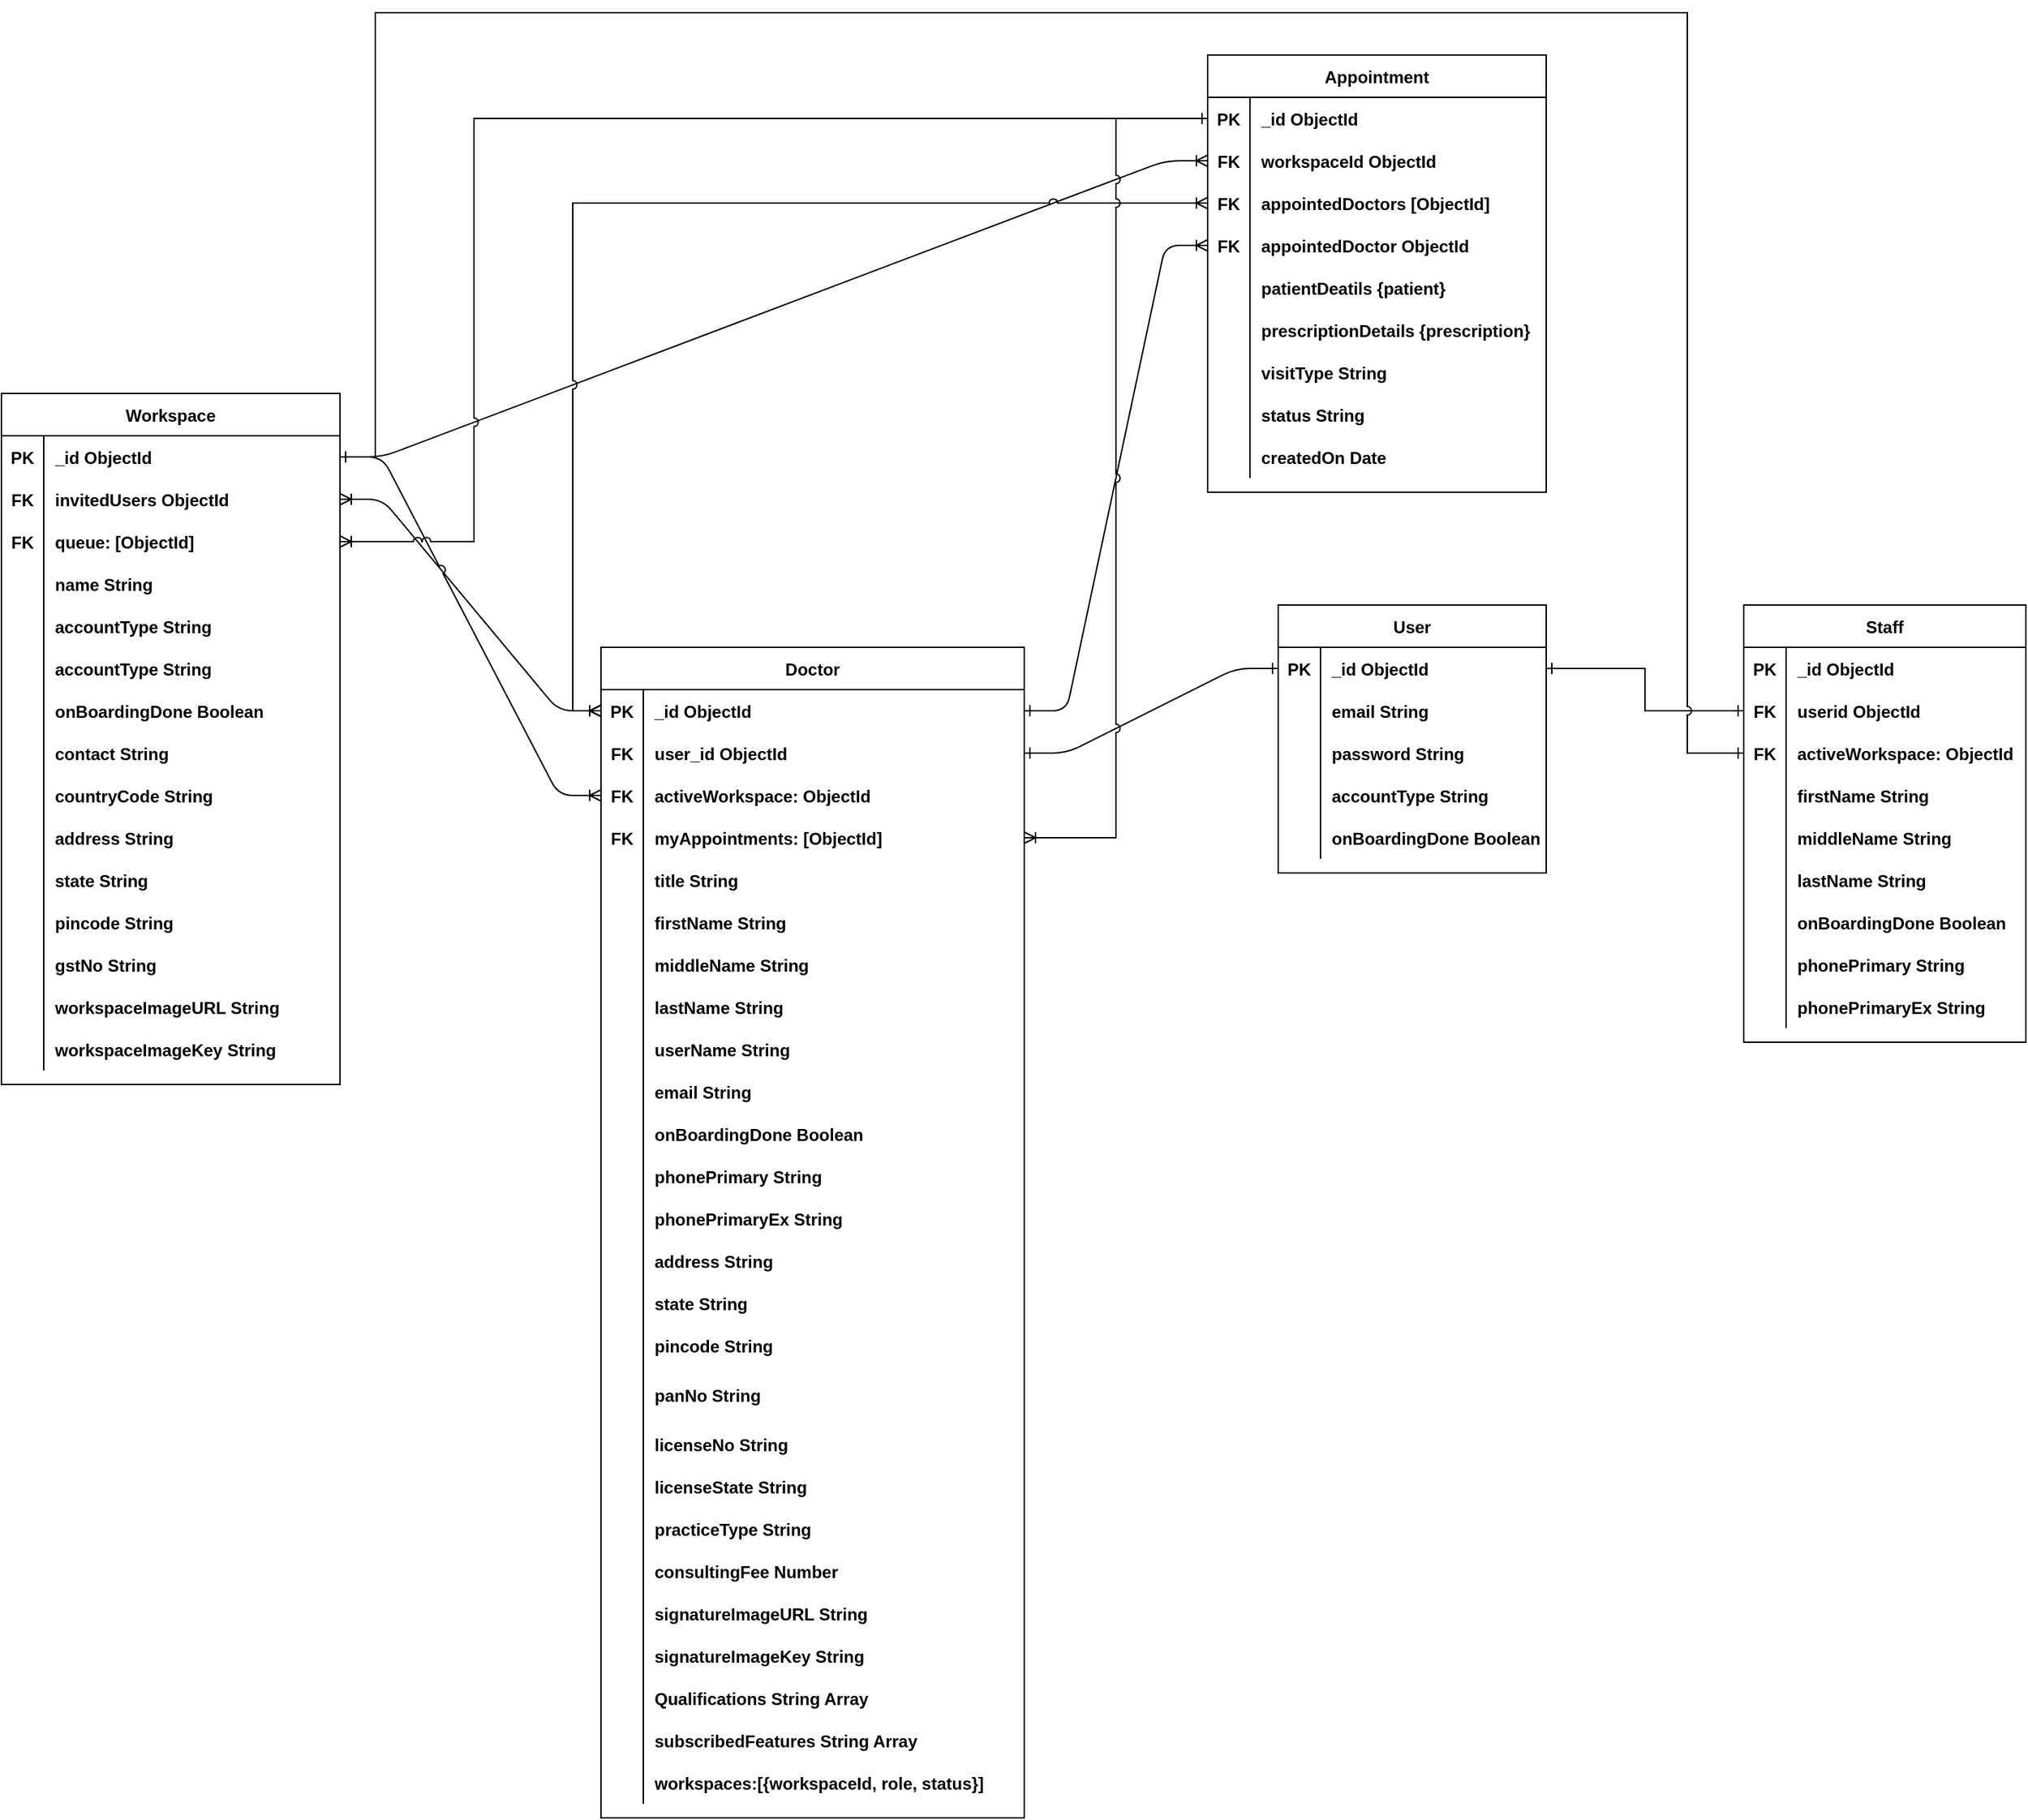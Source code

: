 <mxfile version="14.9.6" type="github">
  <diagram id="R2lEEEUBdFMjLlhIrx00" name="Page-1">
    <mxGraphModel dx="1278" dy="1688" grid="1" gridSize="10" guides="1" tooltips="1" connect="1" arrows="1" fold="1" page="1" pageScale="1" pageWidth="850" pageHeight="1100" math="0" shadow="0" extFonts="Permanent Marker^https://fonts.googleapis.com/css?family=Permanent+Marker">
      <root>
        <mxCell id="0" />
        <mxCell id="1" parent="0" />
        <mxCell id="C-vyLk0tnHw3VtMMgP7b-1" value="" style="edgeStyle=entityRelationEdgeStyle;endArrow=ERoneToMany;startArrow=ERoneToMany;endFill=0;startFill=0;entryX=0;entryY=0.5;entryDx=0;entryDy=0;jumpStyle=arc;" parent="1" source="DO0bj1hmB-chi1vhj7tz-168" target="DO0bj1hmB-chi1vhj7tz-52" edge="1">
          <mxGeometry width="100" height="100" relative="1" as="geometry">
            <mxPoint x="360" y="20" as="sourcePoint" />
            <mxPoint x="440" y="50" as="targetPoint" />
          </mxGeometry>
        </mxCell>
        <mxCell id="DO0bj1hmB-chi1vhj7tz-1" value="User" style="shape=table;startSize=30;container=1;collapsible=1;childLayout=tableLayout;fixedRows=1;rowLines=0;fontStyle=1;align=center;resizeLast=1;" vertex="1" parent="1">
          <mxGeometry x="970" y="-400" width="190" height="190" as="geometry" />
        </mxCell>
        <mxCell id="DO0bj1hmB-chi1vhj7tz-2" value="" style="shape=partialRectangle;collapsible=0;dropTarget=0;pointerEvents=0;fillColor=none;top=0;left=0;bottom=0;right=0;points=[[0,0.5],[1,0.5]];portConstraint=eastwest;" vertex="1" parent="DO0bj1hmB-chi1vhj7tz-1">
          <mxGeometry y="30" width="190" height="30" as="geometry" />
        </mxCell>
        <mxCell id="DO0bj1hmB-chi1vhj7tz-3" value="PK" style="shape=partialRectangle;connectable=0;fillColor=none;top=0;left=0;bottom=0;right=0;fontStyle=1;overflow=hidden;" vertex="1" parent="DO0bj1hmB-chi1vhj7tz-2">
          <mxGeometry width="30" height="30" as="geometry" />
        </mxCell>
        <mxCell id="DO0bj1hmB-chi1vhj7tz-4" value="_id ObjectId" style="shape=partialRectangle;connectable=0;fillColor=none;top=0;left=0;bottom=0;right=0;align=left;spacingLeft=6;fontStyle=1;overflow=hidden;" vertex="1" parent="DO0bj1hmB-chi1vhj7tz-2">
          <mxGeometry x="30" width="160" height="30" as="geometry" />
        </mxCell>
        <mxCell id="DO0bj1hmB-chi1vhj7tz-8" value="" style="shape=partialRectangle;collapsible=0;dropTarget=0;pointerEvents=0;fillColor=none;top=0;left=0;bottom=0;right=0;points=[[0,0.5],[1,0.5]];portConstraint=eastwest;" vertex="1" parent="DO0bj1hmB-chi1vhj7tz-1">
          <mxGeometry y="60" width="190" height="30" as="geometry" />
        </mxCell>
        <mxCell id="DO0bj1hmB-chi1vhj7tz-9" value="" style="shape=partialRectangle;connectable=0;fillColor=none;top=0;left=0;bottom=0;right=0;editable=1;overflow=hidden;" vertex="1" parent="DO0bj1hmB-chi1vhj7tz-8">
          <mxGeometry width="30" height="30" as="geometry" />
        </mxCell>
        <mxCell id="DO0bj1hmB-chi1vhj7tz-10" value="email String" style="shape=partialRectangle;connectable=0;fillColor=none;top=0;left=0;bottom=0;right=0;align=left;spacingLeft=6;overflow=hidden;fontStyle=1" vertex="1" parent="DO0bj1hmB-chi1vhj7tz-8">
          <mxGeometry x="30" width="160" height="30" as="geometry" />
        </mxCell>
        <mxCell id="DO0bj1hmB-chi1vhj7tz-39" style="shape=partialRectangle;collapsible=0;dropTarget=0;pointerEvents=0;fillColor=none;top=0;left=0;bottom=0;right=0;points=[[0,0.5],[1,0.5]];portConstraint=eastwest;" vertex="1" parent="DO0bj1hmB-chi1vhj7tz-1">
          <mxGeometry y="90" width="190" height="30" as="geometry" />
        </mxCell>
        <mxCell id="DO0bj1hmB-chi1vhj7tz-40" style="shape=partialRectangle;connectable=0;fillColor=none;top=0;left=0;bottom=0;right=0;editable=1;overflow=hidden;" vertex="1" parent="DO0bj1hmB-chi1vhj7tz-39">
          <mxGeometry width="30" height="30" as="geometry" />
        </mxCell>
        <mxCell id="DO0bj1hmB-chi1vhj7tz-41" value="password String" style="shape=partialRectangle;connectable=0;fillColor=none;top=0;left=0;bottom=0;right=0;align=left;spacingLeft=6;overflow=hidden;fontStyle=1" vertex="1" parent="DO0bj1hmB-chi1vhj7tz-39">
          <mxGeometry x="30" width="160" height="30" as="geometry" />
        </mxCell>
        <mxCell id="DO0bj1hmB-chi1vhj7tz-48" style="shape=partialRectangle;collapsible=0;dropTarget=0;pointerEvents=0;fillColor=none;top=0;left=0;bottom=0;right=0;points=[[0,0.5],[1,0.5]];portConstraint=eastwest;" vertex="1" parent="DO0bj1hmB-chi1vhj7tz-1">
          <mxGeometry y="120" width="190" height="30" as="geometry" />
        </mxCell>
        <mxCell id="DO0bj1hmB-chi1vhj7tz-49" style="shape=partialRectangle;connectable=0;fillColor=none;top=0;left=0;bottom=0;right=0;editable=1;overflow=hidden;" vertex="1" parent="DO0bj1hmB-chi1vhj7tz-48">
          <mxGeometry width="30" height="30" as="geometry" />
        </mxCell>
        <mxCell id="DO0bj1hmB-chi1vhj7tz-50" value="accountType String" style="shape=partialRectangle;connectable=0;fillColor=none;top=0;left=0;bottom=0;right=0;align=left;spacingLeft=6;overflow=hidden;fontStyle=1" vertex="1" parent="DO0bj1hmB-chi1vhj7tz-48">
          <mxGeometry x="30" width="160" height="30" as="geometry" />
        </mxCell>
        <mxCell id="DO0bj1hmB-chi1vhj7tz-45" style="shape=partialRectangle;collapsible=0;dropTarget=0;pointerEvents=0;fillColor=none;top=0;left=0;bottom=0;right=0;points=[[0,0.5],[1,0.5]];portConstraint=eastwest;" vertex="1" parent="DO0bj1hmB-chi1vhj7tz-1">
          <mxGeometry y="150" width="190" height="30" as="geometry" />
        </mxCell>
        <mxCell id="DO0bj1hmB-chi1vhj7tz-46" style="shape=partialRectangle;connectable=0;fillColor=none;top=0;left=0;bottom=0;right=0;editable=1;overflow=hidden;" vertex="1" parent="DO0bj1hmB-chi1vhj7tz-45">
          <mxGeometry width="30" height="30" as="geometry" />
        </mxCell>
        <mxCell id="DO0bj1hmB-chi1vhj7tz-47" value="onBoardingDone Boolean" style="shape=partialRectangle;connectable=0;fillColor=none;top=0;left=0;bottom=0;right=0;align=left;spacingLeft=6;overflow=hidden;fontStyle=1" vertex="1" parent="DO0bj1hmB-chi1vhj7tz-45">
          <mxGeometry x="30" width="160" height="30" as="geometry" />
        </mxCell>
        <mxCell id="DO0bj1hmB-chi1vhj7tz-51" value="Doctor" style="shape=table;startSize=30;container=1;collapsible=1;childLayout=tableLayout;fixedRows=1;rowLines=0;fontStyle=1;align=center;resizeLast=1;" vertex="1" parent="1">
          <mxGeometry x="490" y="-370" width="300" height="830" as="geometry" />
        </mxCell>
        <mxCell id="DO0bj1hmB-chi1vhj7tz-52" value="" style="shape=partialRectangle;collapsible=0;dropTarget=0;pointerEvents=0;fillColor=none;top=0;left=0;bottom=0;right=0;points=[[0,0.5],[1,0.5]];portConstraint=eastwest;" vertex="1" parent="DO0bj1hmB-chi1vhj7tz-51">
          <mxGeometry y="30" width="300" height="30" as="geometry" />
        </mxCell>
        <mxCell id="DO0bj1hmB-chi1vhj7tz-53" value="PK" style="shape=partialRectangle;connectable=0;fillColor=none;top=0;left=0;bottom=0;right=0;fontStyle=1;overflow=hidden;" vertex="1" parent="DO0bj1hmB-chi1vhj7tz-52">
          <mxGeometry width="30" height="30" as="geometry" />
        </mxCell>
        <mxCell id="DO0bj1hmB-chi1vhj7tz-54" value="_id ObjectId" style="shape=partialRectangle;connectable=0;fillColor=none;top=0;left=0;bottom=0;right=0;align=left;spacingLeft=6;fontStyle=1;overflow=hidden;" vertex="1" parent="DO0bj1hmB-chi1vhj7tz-52">
          <mxGeometry x="30" width="270" height="30" as="geometry" />
        </mxCell>
        <mxCell id="DO0bj1hmB-chi1vhj7tz-67" style="shape=partialRectangle;collapsible=0;dropTarget=0;pointerEvents=0;fillColor=none;top=0;left=0;bottom=0;right=0;points=[[0,0.5],[1,0.5]];portConstraint=eastwest;" vertex="1" parent="DO0bj1hmB-chi1vhj7tz-51">
          <mxGeometry y="60" width="300" height="30" as="geometry" />
        </mxCell>
        <mxCell id="DO0bj1hmB-chi1vhj7tz-68" value="FK" style="shape=partialRectangle;connectable=0;fillColor=none;top=0;left=0;bottom=0;right=0;fontStyle=1;overflow=hidden;" vertex="1" parent="DO0bj1hmB-chi1vhj7tz-67">
          <mxGeometry width="30" height="30" as="geometry" />
        </mxCell>
        <mxCell id="DO0bj1hmB-chi1vhj7tz-69" value="user_id ObjectId" style="shape=partialRectangle;connectable=0;fillColor=none;top=0;left=0;bottom=0;right=0;align=left;spacingLeft=6;fontStyle=1;overflow=hidden;" vertex="1" parent="DO0bj1hmB-chi1vhj7tz-67">
          <mxGeometry x="30" width="270" height="30" as="geometry" />
        </mxCell>
        <mxCell id="DO0bj1hmB-chi1vhj7tz-121" style="shape=partialRectangle;collapsible=0;dropTarget=0;pointerEvents=0;fillColor=none;top=0;left=0;bottom=0;right=0;points=[[0,0.5],[1,0.5]];portConstraint=eastwest;" vertex="1" parent="DO0bj1hmB-chi1vhj7tz-51">
          <mxGeometry y="90" width="300" height="30" as="geometry" />
        </mxCell>
        <mxCell id="DO0bj1hmB-chi1vhj7tz-122" value="FK" style="shape=partialRectangle;connectable=0;fillColor=none;top=0;left=0;bottom=0;right=0;editable=1;overflow=hidden;fontStyle=1" vertex="1" parent="DO0bj1hmB-chi1vhj7tz-121">
          <mxGeometry width="30" height="30" as="geometry" />
        </mxCell>
        <mxCell id="DO0bj1hmB-chi1vhj7tz-123" value="activeWorkspace: ObjectId" style="shape=partialRectangle;connectable=0;fillColor=none;top=0;left=0;bottom=0;right=0;align=left;spacingLeft=6;overflow=hidden;fontStyle=1" vertex="1" parent="DO0bj1hmB-chi1vhj7tz-121">
          <mxGeometry x="30" width="270" height="30" as="geometry" />
        </mxCell>
        <mxCell id="DO0bj1hmB-chi1vhj7tz-124" style="shape=partialRectangle;collapsible=0;dropTarget=0;pointerEvents=0;fillColor=none;top=0;left=0;bottom=0;right=0;points=[[0,0.5],[1,0.5]];portConstraint=eastwest;" vertex="1" parent="DO0bj1hmB-chi1vhj7tz-51">
          <mxGeometry y="120" width="300" height="30" as="geometry" />
        </mxCell>
        <mxCell id="DO0bj1hmB-chi1vhj7tz-125" value="FK" style="shape=partialRectangle;connectable=0;fillColor=none;top=0;left=0;bottom=0;right=0;editable=1;overflow=hidden;fontStyle=1" vertex="1" parent="DO0bj1hmB-chi1vhj7tz-124">
          <mxGeometry width="30" height="30" as="geometry" />
        </mxCell>
        <mxCell id="DO0bj1hmB-chi1vhj7tz-126" value="myAppointments: [ObjectId]" style="shape=partialRectangle;connectable=0;fillColor=none;top=0;left=0;bottom=0;right=0;align=left;spacingLeft=6;overflow=hidden;fontStyle=1" vertex="1" parent="DO0bj1hmB-chi1vhj7tz-124">
          <mxGeometry x="30" width="270" height="30" as="geometry" />
        </mxCell>
        <mxCell id="DO0bj1hmB-chi1vhj7tz-109" style="shape=partialRectangle;collapsible=0;dropTarget=0;pointerEvents=0;fillColor=none;top=0;left=0;bottom=0;right=0;points=[[0,0.5],[1,0.5]];portConstraint=eastwest;" vertex="1" parent="DO0bj1hmB-chi1vhj7tz-51">
          <mxGeometry y="150" width="300" height="30" as="geometry" />
        </mxCell>
        <mxCell id="DO0bj1hmB-chi1vhj7tz-110" style="shape=partialRectangle;connectable=0;fillColor=none;top=0;left=0;bottom=0;right=0;fontStyle=1;overflow=hidden;" vertex="1" parent="DO0bj1hmB-chi1vhj7tz-109">
          <mxGeometry width="30" height="30" as="geometry" />
        </mxCell>
        <mxCell id="DO0bj1hmB-chi1vhj7tz-111" value="title String" style="shape=partialRectangle;connectable=0;fillColor=none;top=0;left=0;bottom=0;right=0;align=left;spacingLeft=6;fontStyle=1;overflow=hidden;" vertex="1" parent="DO0bj1hmB-chi1vhj7tz-109">
          <mxGeometry x="30" width="270" height="30" as="geometry" />
        </mxCell>
        <mxCell id="DO0bj1hmB-chi1vhj7tz-106" style="shape=partialRectangle;collapsible=0;dropTarget=0;pointerEvents=0;fillColor=none;top=0;left=0;bottom=0;right=0;points=[[0,0.5],[1,0.5]];portConstraint=eastwest;" vertex="1" parent="DO0bj1hmB-chi1vhj7tz-51">
          <mxGeometry y="180" width="300" height="30" as="geometry" />
        </mxCell>
        <mxCell id="DO0bj1hmB-chi1vhj7tz-107" style="shape=partialRectangle;connectable=0;fillColor=none;top=0;left=0;bottom=0;right=0;fontStyle=1;overflow=hidden;" vertex="1" parent="DO0bj1hmB-chi1vhj7tz-106">
          <mxGeometry width="30" height="30" as="geometry" />
        </mxCell>
        <mxCell id="DO0bj1hmB-chi1vhj7tz-108" value="firstName String" style="shape=partialRectangle;connectable=0;fillColor=none;top=0;left=0;bottom=0;right=0;align=left;spacingLeft=6;fontStyle=1;overflow=hidden;" vertex="1" parent="DO0bj1hmB-chi1vhj7tz-106">
          <mxGeometry x="30" width="270" height="30" as="geometry" />
        </mxCell>
        <mxCell id="DO0bj1hmB-chi1vhj7tz-103" style="shape=partialRectangle;collapsible=0;dropTarget=0;pointerEvents=0;fillColor=none;top=0;left=0;bottom=0;right=0;points=[[0,0.5],[1,0.5]];portConstraint=eastwest;" vertex="1" parent="DO0bj1hmB-chi1vhj7tz-51">
          <mxGeometry y="210" width="300" height="30" as="geometry" />
        </mxCell>
        <mxCell id="DO0bj1hmB-chi1vhj7tz-104" style="shape=partialRectangle;connectable=0;fillColor=none;top=0;left=0;bottom=0;right=0;fontStyle=1;overflow=hidden;" vertex="1" parent="DO0bj1hmB-chi1vhj7tz-103">
          <mxGeometry width="30" height="30" as="geometry" />
        </mxCell>
        <mxCell id="DO0bj1hmB-chi1vhj7tz-105" value="middleName String" style="shape=partialRectangle;connectable=0;fillColor=none;top=0;left=0;bottom=0;right=0;align=left;spacingLeft=6;fontStyle=1;overflow=hidden;" vertex="1" parent="DO0bj1hmB-chi1vhj7tz-103">
          <mxGeometry x="30" width="270" height="30" as="geometry" />
        </mxCell>
        <mxCell id="DO0bj1hmB-chi1vhj7tz-100" style="shape=partialRectangle;collapsible=0;dropTarget=0;pointerEvents=0;fillColor=none;top=0;left=0;bottom=0;right=0;points=[[0,0.5],[1,0.5]];portConstraint=eastwest;" vertex="1" parent="DO0bj1hmB-chi1vhj7tz-51">
          <mxGeometry y="240" width="300" height="30" as="geometry" />
        </mxCell>
        <mxCell id="DO0bj1hmB-chi1vhj7tz-101" style="shape=partialRectangle;connectable=0;fillColor=none;top=0;left=0;bottom=0;right=0;fontStyle=1;overflow=hidden;" vertex="1" parent="DO0bj1hmB-chi1vhj7tz-100">
          <mxGeometry width="30" height="30" as="geometry" />
        </mxCell>
        <mxCell id="DO0bj1hmB-chi1vhj7tz-102" value="lastName String" style="shape=partialRectangle;connectable=0;fillColor=none;top=0;left=0;bottom=0;right=0;align=left;spacingLeft=6;fontStyle=1;overflow=hidden;" vertex="1" parent="DO0bj1hmB-chi1vhj7tz-100">
          <mxGeometry x="30" width="270" height="30" as="geometry" />
        </mxCell>
        <mxCell id="DO0bj1hmB-chi1vhj7tz-97" style="shape=partialRectangle;collapsible=0;dropTarget=0;pointerEvents=0;fillColor=none;top=0;left=0;bottom=0;right=0;points=[[0,0.5],[1,0.5]];portConstraint=eastwest;" vertex="1" parent="DO0bj1hmB-chi1vhj7tz-51">
          <mxGeometry y="270" width="300" height="30" as="geometry" />
        </mxCell>
        <mxCell id="DO0bj1hmB-chi1vhj7tz-98" style="shape=partialRectangle;connectable=0;fillColor=none;top=0;left=0;bottom=0;right=0;fontStyle=1;overflow=hidden;" vertex="1" parent="DO0bj1hmB-chi1vhj7tz-97">
          <mxGeometry width="30" height="30" as="geometry" />
        </mxCell>
        <mxCell id="DO0bj1hmB-chi1vhj7tz-99" value="userName String" style="shape=partialRectangle;connectable=0;fillColor=none;top=0;left=0;bottom=0;right=0;align=left;spacingLeft=6;fontStyle=1;overflow=hidden;" vertex="1" parent="DO0bj1hmB-chi1vhj7tz-97">
          <mxGeometry x="30" width="270" height="30" as="geometry" />
        </mxCell>
        <mxCell id="DO0bj1hmB-chi1vhj7tz-94" style="shape=partialRectangle;collapsible=0;dropTarget=0;pointerEvents=0;fillColor=none;top=0;left=0;bottom=0;right=0;points=[[0,0.5],[1,0.5]];portConstraint=eastwest;" vertex="1" parent="DO0bj1hmB-chi1vhj7tz-51">
          <mxGeometry y="300" width="300" height="30" as="geometry" />
        </mxCell>
        <mxCell id="DO0bj1hmB-chi1vhj7tz-95" style="shape=partialRectangle;connectable=0;fillColor=none;top=0;left=0;bottom=0;right=0;fontStyle=1;overflow=hidden;" vertex="1" parent="DO0bj1hmB-chi1vhj7tz-94">
          <mxGeometry width="30" height="30" as="geometry" />
        </mxCell>
        <mxCell id="DO0bj1hmB-chi1vhj7tz-96" value="email String" style="shape=partialRectangle;connectable=0;fillColor=none;top=0;left=0;bottom=0;right=0;align=left;spacingLeft=6;fontStyle=1;overflow=hidden;" vertex="1" parent="DO0bj1hmB-chi1vhj7tz-94">
          <mxGeometry x="30" width="270" height="30" as="geometry" />
        </mxCell>
        <mxCell id="DO0bj1hmB-chi1vhj7tz-91" style="shape=partialRectangle;collapsible=0;dropTarget=0;pointerEvents=0;fillColor=none;top=0;left=0;bottom=0;right=0;points=[[0,0.5],[1,0.5]];portConstraint=eastwest;" vertex="1" parent="DO0bj1hmB-chi1vhj7tz-51">
          <mxGeometry y="330" width="300" height="30" as="geometry" />
        </mxCell>
        <mxCell id="DO0bj1hmB-chi1vhj7tz-92" style="shape=partialRectangle;connectable=0;fillColor=none;top=0;left=0;bottom=0;right=0;fontStyle=1;overflow=hidden;" vertex="1" parent="DO0bj1hmB-chi1vhj7tz-91">
          <mxGeometry width="30" height="30" as="geometry" />
        </mxCell>
        <mxCell id="DO0bj1hmB-chi1vhj7tz-93" value="onBoardingDone Boolean" style="shape=partialRectangle;connectable=0;fillColor=none;top=0;left=0;bottom=0;right=0;align=left;spacingLeft=6;fontStyle=1;overflow=hidden;" vertex="1" parent="DO0bj1hmB-chi1vhj7tz-91">
          <mxGeometry x="30" width="270" height="30" as="geometry" />
        </mxCell>
        <mxCell id="DO0bj1hmB-chi1vhj7tz-88" style="shape=partialRectangle;collapsible=0;dropTarget=0;pointerEvents=0;fillColor=none;top=0;left=0;bottom=0;right=0;points=[[0,0.5],[1,0.5]];portConstraint=eastwest;" vertex="1" parent="DO0bj1hmB-chi1vhj7tz-51">
          <mxGeometry y="360" width="300" height="30" as="geometry" />
        </mxCell>
        <mxCell id="DO0bj1hmB-chi1vhj7tz-89" style="shape=partialRectangle;connectable=0;fillColor=none;top=0;left=0;bottom=0;right=0;fontStyle=1;overflow=hidden;" vertex="1" parent="DO0bj1hmB-chi1vhj7tz-88">
          <mxGeometry width="30" height="30" as="geometry" />
        </mxCell>
        <mxCell id="DO0bj1hmB-chi1vhj7tz-90" value="phonePrimary String" style="shape=partialRectangle;connectable=0;fillColor=none;top=0;left=0;bottom=0;right=0;align=left;spacingLeft=6;fontStyle=1;overflow=hidden;" vertex="1" parent="DO0bj1hmB-chi1vhj7tz-88">
          <mxGeometry x="30" width="270" height="30" as="geometry" />
        </mxCell>
        <mxCell id="DO0bj1hmB-chi1vhj7tz-85" style="shape=partialRectangle;collapsible=0;dropTarget=0;pointerEvents=0;fillColor=none;top=0;left=0;bottom=0;right=0;points=[[0,0.5],[1,0.5]];portConstraint=eastwest;" vertex="1" parent="DO0bj1hmB-chi1vhj7tz-51">
          <mxGeometry y="390" width="300" height="30" as="geometry" />
        </mxCell>
        <mxCell id="DO0bj1hmB-chi1vhj7tz-86" style="shape=partialRectangle;connectable=0;fillColor=none;top=0;left=0;bottom=0;right=0;fontStyle=1;overflow=hidden;" vertex="1" parent="DO0bj1hmB-chi1vhj7tz-85">
          <mxGeometry width="30" height="30" as="geometry" />
        </mxCell>
        <mxCell id="DO0bj1hmB-chi1vhj7tz-87" value="phonePrimaryEx String" style="shape=partialRectangle;connectable=0;fillColor=none;top=0;left=0;bottom=0;right=0;align=left;spacingLeft=6;fontStyle=1;overflow=hidden;" vertex="1" parent="DO0bj1hmB-chi1vhj7tz-85">
          <mxGeometry x="30" width="270" height="30" as="geometry" />
        </mxCell>
        <mxCell id="DO0bj1hmB-chi1vhj7tz-82" style="shape=partialRectangle;collapsible=0;dropTarget=0;pointerEvents=0;fillColor=none;top=0;left=0;bottom=0;right=0;points=[[0,0.5],[1,0.5]];portConstraint=eastwest;" vertex="1" parent="DO0bj1hmB-chi1vhj7tz-51">
          <mxGeometry y="420" width="300" height="30" as="geometry" />
        </mxCell>
        <mxCell id="DO0bj1hmB-chi1vhj7tz-83" style="shape=partialRectangle;connectable=0;fillColor=none;top=0;left=0;bottom=0;right=0;fontStyle=1;overflow=hidden;" vertex="1" parent="DO0bj1hmB-chi1vhj7tz-82">
          <mxGeometry width="30" height="30" as="geometry" />
        </mxCell>
        <mxCell id="DO0bj1hmB-chi1vhj7tz-84" value="address String" style="shape=partialRectangle;connectable=0;fillColor=none;top=0;left=0;bottom=0;right=0;align=left;spacingLeft=6;fontStyle=1;overflow=hidden;" vertex="1" parent="DO0bj1hmB-chi1vhj7tz-82">
          <mxGeometry x="30" width="270" height="30" as="geometry" />
        </mxCell>
        <mxCell id="DO0bj1hmB-chi1vhj7tz-79" style="shape=partialRectangle;collapsible=0;dropTarget=0;pointerEvents=0;fillColor=none;top=0;left=0;bottom=0;right=0;points=[[0,0.5],[1,0.5]];portConstraint=eastwest;" vertex="1" parent="DO0bj1hmB-chi1vhj7tz-51">
          <mxGeometry y="450" width="300" height="30" as="geometry" />
        </mxCell>
        <mxCell id="DO0bj1hmB-chi1vhj7tz-80" style="shape=partialRectangle;connectable=0;fillColor=none;top=0;left=0;bottom=0;right=0;fontStyle=1;overflow=hidden;" vertex="1" parent="DO0bj1hmB-chi1vhj7tz-79">
          <mxGeometry width="30" height="30" as="geometry" />
        </mxCell>
        <mxCell id="DO0bj1hmB-chi1vhj7tz-81" value="state String" style="shape=partialRectangle;connectable=0;fillColor=none;top=0;left=0;bottom=0;right=0;align=left;spacingLeft=6;fontStyle=1;overflow=hidden;" vertex="1" parent="DO0bj1hmB-chi1vhj7tz-79">
          <mxGeometry x="30" width="270" height="30" as="geometry" />
        </mxCell>
        <mxCell id="DO0bj1hmB-chi1vhj7tz-76" style="shape=partialRectangle;collapsible=0;dropTarget=0;pointerEvents=0;fillColor=none;top=0;left=0;bottom=0;right=0;points=[[0,0.5],[1,0.5]];portConstraint=eastwest;" vertex="1" parent="DO0bj1hmB-chi1vhj7tz-51">
          <mxGeometry y="480" width="300" height="30" as="geometry" />
        </mxCell>
        <mxCell id="DO0bj1hmB-chi1vhj7tz-77" style="shape=partialRectangle;connectable=0;fillColor=none;top=0;left=0;bottom=0;right=0;fontStyle=1;overflow=hidden;" vertex="1" parent="DO0bj1hmB-chi1vhj7tz-76">
          <mxGeometry width="30" height="30" as="geometry" />
        </mxCell>
        <mxCell id="DO0bj1hmB-chi1vhj7tz-78" value="pincode String" style="shape=partialRectangle;connectable=0;fillColor=none;top=0;left=0;bottom=0;right=0;align=left;spacingLeft=6;fontStyle=1;overflow=hidden;" vertex="1" parent="DO0bj1hmB-chi1vhj7tz-76">
          <mxGeometry x="30" width="270" height="30" as="geometry" />
        </mxCell>
        <mxCell id="DO0bj1hmB-chi1vhj7tz-73" style="shape=partialRectangle;collapsible=0;dropTarget=0;pointerEvents=0;fillColor=none;top=0;left=0;bottom=0;right=0;points=[[0,0.5],[1,0.5]];portConstraint=eastwest;" vertex="1" parent="DO0bj1hmB-chi1vhj7tz-51">
          <mxGeometry y="510" width="300" height="40" as="geometry" />
        </mxCell>
        <mxCell id="DO0bj1hmB-chi1vhj7tz-74" style="shape=partialRectangle;connectable=0;fillColor=none;top=0;left=0;bottom=0;right=0;fontStyle=1;overflow=hidden;" vertex="1" parent="DO0bj1hmB-chi1vhj7tz-73">
          <mxGeometry width="30" height="40" as="geometry" />
        </mxCell>
        <mxCell id="DO0bj1hmB-chi1vhj7tz-75" value="panNo String" style="shape=partialRectangle;connectable=0;fillColor=none;top=0;left=0;bottom=0;right=0;align=left;spacingLeft=6;fontStyle=1;overflow=hidden;" vertex="1" parent="DO0bj1hmB-chi1vhj7tz-73">
          <mxGeometry x="30" width="270" height="40" as="geometry" />
        </mxCell>
        <mxCell id="DO0bj1hmB-chi1vhj7tz-70" style="shape=partialRectangle;collapsible=0;dropTarget=0;pointerEvents=0;fillColor=none;top=0;left=0;bottom=0;right=0;points=[[0,0.5],[1,0.5]];portConstraint=eastwest;" vertex="1" parent="DO0bj1hmB-chi1vhj7tz-51">
          <mxGeometry y="550" width="300" height="30" as="geometry" />
        </mxCell>
        <mxCell id="DO0bj1hmB-chi1vhj7tz-71" style="shape=partialRectangle;connectable=0;fillColor=none;top=0;left=0;bottom=0;right=0;fontStyle=1;overflow=hidden;" vertex="1" parent="DO0bj1hmB-chi1vhj7tz-70">
          <mxGeometry width="30" height="30" as="geometry" />
        </mxCell>
        <mxCell id="DO0bj1hmB-chi1vhj7tz-72" value="licenseNo String" style="shape=partialRectangle;connectable=0;fillColor=none;top=0;left=0;bottom=0;right=0;align=left;spacingLeft=6;fontStyle=1;overflow=hidden;" vertex="1" parent="DO0bj1hmB-chi1vhj7tz-70">
          <mxGeometry x="30" width="270" height="30" as="geometry" />
        </mxCell>
        <mxCell id="DO0bj1hmB-chi1vhj7tz-55" value="" style="shape=partialRectangle;collapsible=0;dropTarget=0;pointerEvents=0;fillColor=none;top=0;left=0;bottom=0;right=0;points=[[0,0.5],[1,0.5]];portConstraint=eastwest;" vertex="1" parent="DO0bj1hmB-chi1vhj7tz-51">
          <mxGeometry y="580" width="300" height="30" as="geometry" />
        </mxCell>
        <mxCell id="DO0bj1hmB-chi1vhj7tz-56" value="" style="shape=partialRectangle;connectable=0;fillColor=none;top=0;left=0;bottom=0;right=0;editable=1;overflow=hidden;" vertex="1" parent="DO0bj1hmB-chi1vhj7tz-55">
          <mxGeometry width="30" height="30" as="geometry" />
        </mxCell>
        <mxCell id="DO0bj1hmB-chi1vhj7tz-57" value="licenseState String" style="shape=partialRectangle;connectable=0;fillColor=none;top=0;left=0;bottom=0;right=0;align=left;spacingLeft=6;overflow=hidden;fontStyle=1" vertex="1" parent="DO0bj1hmB-chi1vhj7tz-55">
          <mxGeometry x="30" width="270" height="30" as="geometry" />
        </mxCell>
        <mxCell id="DO0bj1hmB-chi1vhj7tz-58" style="shape=partialRectangle;collapsible=0;dropTarget=0;pointerEvents=0;fillColor=none;top=0;left=0;bottom=0;right=0;points=[[0,0.5],[1,0.5]];portConstraint=eastwest;" vertex="1" parent="DO0bj1hmB-chi1vhj7tz-51">
          <mxGeometry y="610" width="300" height="30" as="geometry" />
        </mxCell>
        <mxCell id="DO0bj1hmB-chi1vhj7tz-59" style="shape=partialRectangle;connectable=0;fillColor=none;top=0;left=0;bottom=0;right=0;editable=1;overflow=hidden;" vertex="1" parent="DO0bj1hmB-chi1vhj7tz-58">
          <mxGeometry width="30" height="30" as="geometry" />
        </mxCell>
        <mxCell id="DO0bj1hmB-chi1vhj7tz-60" value="practiceType String" style="shape=partialRectangle;connectable=0;fillColor=none;top=0;left=0;bottom=0;right=0;align=left;spacingLeft=6;overflow=hidden;fontStyle=1" vertex="1" parent="DO0bj1hmB-chi1vhj7tz-58">
          <mxGeometry x="30" width="270" height="30" as="geometry" />
        </mxCell>
        <mxCell id="DO0bj1hmB-chi1vhj7tz-61" style="shape=partialRectangle;collapsible=0;dropTarget=0;pointerEvents=0;fillColor=none;top=0;left=0;bottom=0;right=0;points=[[0,0.5],[1,0.5]];portConstraint=eastwest;" vertex="1" parent="DO0bj1hmB-chi1vhj7tz-51">
          <mxGeometry y="640" width="300" height="30" as="geometry" />
        </mxCell>
        <mxCell id="DO0bj1hmB-chi1vhj7tz-62" style="shape=partialRectangle;connectable=0;fillColor=none;top=0;left=0;bottom=0;right=0;editable=1;overflow=hidden;" vertex="1" parent="DO0bj1hmB-chi1vhj7tz-61">
          <mxGeometry width="30" height="30" as="geometry" />
        </mxCell>
        <mxCell id="DO0bj1hmB-chi1vhj7tz-63" value="consultingFee Number" style="shape=partialRectangle;connectable=0;fillColor=none;top=0;left=0;bottom=0;right=0;align=left;spacingLeft=6;overflow=hidden;fontStyle=1" vertex="1" parent="DO0bj1hmB-chi1vhj7tz-61">
          <mxGeometry x="30" width="270" height="30" as="geometry" />
        </mxCell>
        <mxCell id="DO0bj1hmB-chi1vhj7tz-64" style="shape=partialRectangle;collapsible=0;dropTarget=0;pointerEvents=0;fillColor=none;top=0;left=0;bottom=0;right=0;points=[[0,0.5],[1,0.5]];portConstraint=eastwest;" vertex="1" parent="DO0bj1hmB-chi1vhj7tz-51">
          <mxGeometry y="670" width="300" height="30" as="geometry" />
        </mxCell>
        <mxCell id="DO0bj1hmB-chi1vhj7tz-65" style="shape=partialRectangle;connectable=0;fillColor=none;top=0;left=0;bottom=0;right=0;editable=1;overflow=hidden;" vertex="1" parent="DO0bj1hmB-chi1vhj7tz-64">
          <mxGeometry width="30" height="30" as="geometry" />
        </mxCell>
        <mxCell id="DO0bj1hmB-chi1vhj7tz-66" value="signatureImageURL String" style="shape=partialRectangle;connectable=0;fillColor=none;top=0;left=0;bottom=0;right=0;align=left;spacingLeft=6;overflow=hidden;fontStyle=1" vertex="1" parent="DO0bj1hmB-chi1vhj7tz-64">
          <mxGeometry x="30" width="270" height="30" as="geometry" />
        </mxCell>
        <mxCell id="DO0bj1hmB-chi1vhj7tz-118" style="shape=partialRectangle;collapsible=0;dropTarget=0;pointerEvents=0;fillColor=none;top=0;left=0;bottom=0;right=0;points=[[0,0.5],[1,0.5]];portConstraint=eastwest;" vertex="1" parent="DO0bj1hmB-chi1vhj7tz-51">
          <mxGeometry y="700" width="300" height="30" as="geometry" />
        </mxCell>
        <mxCell id="DO0bj1hmB-chi1vhj7tz-119" style="shape=partialRectangle;connectable=0;fillColor=none;top=0;left=0;bottom=0;right=0;editable=1;overflow=hidden;" vertex="1" parent="DO0bj1hmB-chi1vhj7tz-118">
          <mxGeometry width="30" height="30" as="geometry" />
        </mxCell>
        <mxCell id="DO0bj1hmB-chi1vhj7tz-120" value="signatureImageKey String" style="shape=partialRectangle;connectable=0;fillColor=none;top=0;left=0;bottom=0;right=0;align=left;spacingLeft=6;overflow=hidden;fontStyle=1" vertex="1" parent="DO0bj1hmB-chi1vhj7tz-118">
          <mxGeometry x="30" width="270" height="30" as="geometry" />
        </mxCell>
        <mxCell id="DO0bj1hmB-chi1vhj7tz-115" style="shape=partialRectangle;collapsible=0;dropTarget=0;pointerEvents=0;fillColor=none;top=0;left=0;bottom=0;right=0;points=[[0,0.5],[1,0.5]];portConstraint=eastwest;" vertex="1" parent="DO0bj1hmB-chi1vhj7tz-51">
          <mxGeometry y="730" width="300" height="30" as="geometry" />
        </mxCell>
        <mxCell id="DO0bj1hmB-chi1vhj7tz-116" style="shape=partialRectangle;connectable=0;fillColor=none;top=0;left=0;bottom=0;right=0;editable=1;overflow=hidden;" vertex="1" parent="DO0bj1hmB-chi1vhj7tz-115">
          <mxGeometry width="30" height="30" as="geometry" />
        </mxCell>
        <mxCell id="DO0bj1hmB-chi1vhj7tz-117" value="Qualifications String Array" style="shape=partialRectangle;connectable=0;fillColor=none;top=0;left=0;bottom=0;right=0;align=left;spacingLeft=6;overflow=hidden;fontStyle=1" vertex="1" parent="DO0bj1hmB-chi1vhj7tz-115">
          <mxGeometry x="30" width="270" height="30" as="geometry" />
        </mxCell>
        <mxCell id="DO0bj1hmB-chi1vhj7tz-112" style="shape=partialRectangle;collapsible=0;dropTarget=0;pointerEvents=0;fillColor=none;top=0;left=0;bottom=0;right=0;points=[[0,0.5],[1,0.5]];portConstraint=eastwest;" vertex="1" parent="DO0bj1hmB-chi1vhj7tz-51">
          <mxGeometry y="760" width="300" height="30" as="geometry" />
        </mxCell>
        <mxCell id="DO0bj1hmB-chi1vhj7tz-113" style="shape=partialRectangle;connectable=0;fillColor=none;top=0;left=0;bottom=0;right=0;editable=1;overflow=hidden;" vertex="1" parent="DO0bj1hmB-chi1vhj7tz-112">
          <mxGeometry width="30" height="30" as="geometry" />
        </mxCell>
        <mxCell id="DO0bj1hmB-chi1vhj7tz-114" value="subscribedFeatures String Array" style="shape=partialRectangle;connectable=0;fillColor=none;top=0;left=0;bottom=0;right=0;align=left;spacingLeft=6;overflow=hidden;fontStyle=1" vertex="1" parent="DO0bj1hmB-chi1vhj7tz-112">
          <mxGeometry x="30" width="270" height="30" as="geometry" />
        </mxCell>
        <mxCell id="DO0bj1hmB-chi1vhj7tz-127" style="shape=partialRectangle;collapsible=0;dropTarget=0;pointerEvents=0;fillColor=none;top=0;left=0;bottom=0;right=0;points=[[0,0.5],[1,0.5]];portConstraint=eastwest;" vertex="1" parent="DO0bj1hmB-chi1vhj7tz-51">
          <mxGeometry y="790" width="300" height="30" as="geometry" />
        </mxCell>
        <mxCell id="DO0bj1hmB-chi1vhj7tz-128" style="shape=partialRectangle;connectable=0;fillColor=none;top=0;left=0;bottom=0;right=0;editable=1;overflow=hidden;" vertex="1" parent="DO0bj1hmB-chi1vhj7tz-127">
          <mxGeometry width="30" height="30" as="geometry" />
        </mxCell>
        <mxCell id="DO0bj1hmB-chi1vhj7tz-129" value="workspaces:[{workspaceId, role, status}]" style="shape=partialRectangle;connectable=0;fillColor=none;top=0;left=0;bottom=0;right=0;align=left;spacingLeft=6;overflow=hidden;fontStyle=1" vertex="1" parent="DO0bj1hmB-chi1vhj7tz-127">
          <mxGeometry x="30" width="270" height="30" as="geometry" />
        </mxCell>
        <mxCell id="DO0bj1hmB-chi1vhj7tz-130" value="" style="edgeStyle=entityRelationEdgeStyle;endArrow=ERone;startArrow=ERone;endFill=0;startFill=0;exitX=0;exitY=0.5;exitDx=0;exitDy=0;entryX=1;entryY=0.5;entryDx=0;entryDy=0;entryPerimeter=0;" edge="1" parent="1" source="DO0bj1hmB-chi1vhj7tz-2" target="DO0bj1hmB-chi1vhj7tz-67">
          <mxGeometry width="100" height="100" relative="1" as="geometry">
            <mxPoint x="410" y="80" as="sourcePoint" />
            <mxPoint x="490" y="110" as="targetPoint" />
          </mxGeometry>
        </mxCell>
        <mxCell id="DO0bj1hmB-chi1vhj7tz-131" value="Workspace" style="shape=table;startSize=30;container=1;collapsible=1;childLayout=tableLayout;fixedRows=1;rowLines=0;fontStyle=1;align=center;resizeLast=1;" vertex="1" parent="1">
          <mxGeometry x="65" y="-550" width="240" height="490" as="geometry" />
        </mxCell>
        <mxCell id="DO0bj1hmB-chi1vhj7tz-132" value="" style="shape=partialRectangle;collapsible=0;dropTarget=0;pointerEvents=0;fillColor=none;top=0;left=0;bottom=0;right=0;points=[[0,0.5],[1,0.5]];portConstraint=eastwest;" vertex="1" parent="DO0bj1hmB-chi1vhj7tz-131">
          <mxGeometry y="30" width="240" height="30" as="geometry" />
        </mxCell>
        <mxCell id="DO0bj1hmB-chi1vhj7tz-133" value="PK" style="shape=partialRectangle;connectable=0;fillColor=none;top=0;left=0;bottom=0;right=0;fontStyle=1;overflow=hidden;" vertex="1" parent="DO0bj1hmB-chi1vhj7tz-132">
          <mxGeometry width="30" height="30" as="geometry" />
        </mxCell>
        <mxCell id="DO0bj1hmB-chi1vhj7tz-134" value="_id ObjectId" style="shape=partialRectangle;connectable=0;fillColor=none;top=0;left=0;bottom=0;right=0;align=left;spacingLeft=6;fontStyle=1;overflow=hidden;" vertex="1" parent="DO0bj1hmB-chi1vhj7tz-132">
          <mxGeometry x="30" width="210" height="30" as="geometry" />
        </mxCell>
        <mxCell id="DO0bj1hmB-chi1vhj7tz-168" style="shape=partialRectangle;collapsible=0;dropTarget=0;pointerEvents=0;fillColor=none;top=0;left=0;bottom=0;right=0;points=[[0,0.5],[1,0.5]];portConstraint=eastwest;" vertex="1" parent="DO0bj1hmB-chi1vhj7tz-131">
          <mxGeometry y="60" width="240" height="30" as="geometry" />
        </mxCell>
        <mxCell id="DO0bj1hmB-chi1vhj7tz-169" value="FK" style="shape=partialRectangle;connectable=0;fillColor=none;top=0;left=0;bottom=0;right=0;editable=1;overflow=hidden;fontStyle=1" vertex="1" parent="DO0bj1hmB-chi1vhj7tz-168">
          <mxGeometry width="30" height="30" as="geometry" />
        </mxCell>
        <mxCell id="DO0bj1hmB-chi1vhj7tz-170" value="invitedUsers ObjectId" style="shape=partialRectangle;connectable=0;fillColor=none;top=0;left=0;bottom=0;right=0;align=left;spacingLeft=6;overflow=hidden;fontStyle=1" vertex="1" parent="DO0bj1hmB-chi1vhj7tz-168">
          <mxGeometry x="30" width="210" height="30" as="geometry" />
        </mxCell>
        <mxCell id="DO0bj1hmB-chi1vhj7tz-165" style="shape=partialRectangle;collapsible=0;dropTarget=0;pointerEvents=0;fillColor=none;top=0;left=0;bottom=0;right=0;points=[[0,0.5],[1,0.5]];portConstraint=eastwest;" vertex="1" parent="DO0bj1hmB-chi1vhj7tz-131">
          <mxGeometry y="90" width="240" height="30" as="geometry" />
        </mxCell>
        <mxCell id="DO0bj1hmB-chi1vhj7tz-166" value="FK" style="shape=partialRectangle;connectable=0;fillColor=none;top=0;left=0;bottom=0;right=0;editable=1;overflow=hidden;fontStyle=1" vertex="1" parent="DO0bj1hmB-chi1vhj7tz-165">
          <mxGeometry width="30" height="30" as="geometry" />
        </mxCell>
        <mxCell id="DO0bj1hmB-chi1vhj7tz-167" value="queue: [ObjectId]" style="shape=partialRectangle;connectable=0;fillColor=none;top=0;left=0;bottom=0;right=0;align=left;spacingLeft=6;overflow=hidden;fontStyle=1" vertex="1" parent="DO0bj1hmB-chi1vhj7tz-165">
          <mxGeometry x="30" width="210" height="30" as="geometry" />
        </mxCell>
        <mxCell id="DO0bj1hmB-chi1vhj7tz-135" value="" style="shape=partialRectangle;collapsible=0;dropTarget=0;pointerEvents=0;fillColor=none;top=0;left=0;bottom=0;right=0;points=[[0,0.5],[1,0.5]];portConstraint=eastwest;" vertex="1" parent="DO0bj1hmB-chi1vhj7tz-131">
          <mxGeometry y="120" width="240" height="30" as="geometry" />
        </mxCell>
        <mxCell id="DO0bj1hmB-chi1vhj7tz-136" value="" style="shape=partialRectangle;connectable=0;fillColor=none;top=0;left=0;bottom=0;right=0;editable=1;overflow=hidden;" vertex="1" parent="DO0bj1hmB-chi1vhj7tz-135">
          <mxGeometry width="30" height="30" as="geometry" />
        </mxCell>
        <mxCell id="DO0bj1hmB-chi1vhj7tz-137" value="name String" style="shape=partialRectangle;connectable=0;fillColor=none;top=0;left=0;bottom=0;right=0;align=left;spacingLeft=6;overflow=hidden;fontStyle=1" vertex="1" parent="DO0bj1hmB-chi1vhj7tz-135">
          <mxGeometry x="30" width="210" height="30" as="geometry" />
        </mxCell>
        <mxCell id="DO0bj1hmB-chi1vhj7tz-138" style="shape=partialRectangle;collapsible=0;dropTarget=0;pointerEvents=0;fillColor=none;top=0;left=0;bottom=0;right=0;points=[[0,0.5],[1,0.5]];portConstraint=eastwest;" vertex="1" parent="DO0bj1hmB-chi1vhj7tz-131">
          <mxGeometry y="150" width="240" height="30" as="geometry" />
        </mxCell>
        <mxCell id="DO0bj1hmB-chi1vhj7tz-139" style="shape=partialRectangle;connectable=0;fillColor=none;top=0;left=0;bottom=0;right=0;editable=1;overflow=hidden;" vertex="1" parent="DO0bj1hmB-chi1vhj7tz-138">
          <mxGeometry width="30" height="30" as="geometry" />
        </mxCell>
        <mxCell id="DO0bj1hmB-chi1vhj7tz-140" value="accountType String" style="shape=partialRectangle;connectable=0;fillColor=none;top=0;left=0;bottom=0;right=0;align=left;spacingLeft=6;overflow=hidden;fontStyle=1" vertex="1" parent="DO0bj1hmB-chi1vhj7tz-138">
          <mxGeometry x="30" width="210" height="30" as="geometry" />
        </mxCell>
        <mxCell id="DO0bj1hmB-chi1vhj7tz-141" style="shape=partialRectangle;collapsible=0;dropTarget=0;pointerEvents=0;fillColor=none;top=0;left=0;bottom=0;right=0;points=[[0,0.5],[1,0.5]];portConstraint=eastwest;" vertex="1" parent="DO0bj1hmB-chi1vhj7tz-131">
          <mxGeometry y="180" width="240" height="30" as="geometry" />
        </mxCell>
        <mxCell id="DO0bj1hmB-chi1vhj7tz-142" style="shape=partialRectangle;connectable=0;fillColor=none;top=0;left=0;bottom=0;right=0;editable=1;overflow=hidden;" vertex="1" parent="DO0bj1hmB-chi1vhj7tz-141">
          <mxGeometry width="30" height="30" as="geometry" />
        </mxCell>
        <mxCell id="DO0bj1hmB-chi1vhj7tz-143" value="accountType String" style="shape=partialRectangle;connectable=0;fillColor=none;top=0;left=0;bottom=0;right=0;align=left;spacingLeft=6;overflow=hidden;fontStyle=1" vertex="1" parent="DO0bj1hmB-chi1vhj7tz-141">
          <mxGeometry x="30" width="210" height="30" as="geometry" />
        </mxCell>
        <mxCell id="DO0bj1hmB-chi1vhj7tz-144" style="shape=partialRectangle;collapsible=0;dropTarget=0;pointerEvents=0;fillColor=none;top=0;left=0;bottom=0;right=0;points=[[0,0.5],[1,0.5]];portConstraint=eastwest;" vertex="1" parent="DO0bj1hmB-chi1vhj7tz-131">
          <mxGeometry y="210" width="240" height="30" as="geometry" />
        </mxCell>
        <mxCell id="DO0bj1hmB-chi1vhj7tz-145" style="shape=partialRectangle;connectable=0;fillColor=none;top=0;left=0;bottom=0;right=0;editable=1;overflow=hidden;" vertex="1" parent="DO0bj1hmB-chi1vhj7tz-144">
          <mxGeometry width="30" height="30" as="geometry" />
        </mxCell>
        <mxCell id="DO0bj1hmB-chi1vhj7tz-146" value="onBoardingDone Boolean" style="shape=partialRectangle;connectable=0;fillColor=none;top=0;left=0;bottom=0;right=0;align=left;spacingLeft=6;overflow=hidden;fontStyle=1" vertex="1" parent="DO0bj1hmB-chi1vhj7tz-144">
          <mxGeometry x="30" width="210" height="30" as="geometry" />
        </mxCell>
        <mxCell id="DO0bj1hmB-chi1vhj7tz-147" style="shape=partialRectangle;collapsible=0;dropTarget=0;pointerEvents=0;fillColor=none;top=0;left=0;bottom=0;right=0;points=[[0,0.5],[1,0.5]];portConstraint=eastwest;" vertex="1" parent="DO0bj1hmB-chi1vhj7tz-131">
          <mxGeometry y="240" width="240" height="30" as="geometry" />
        </mxCell>
        <mxCell id="DO0bj1hmB-chi1vhj7tz-148" style="shape=partialRectangle;connectable=0;fillColor=none;top=0;left=0;bottom=0;right=0;editable=1;overflow=hidden;" vertex="1" parent="DO0bj1hmB-chi1vhj7tz-147">
          <mxGeometry width="30" height="30" as="geometry" />
        </mxCell>
        <mxCell id="DO0bj1hmB-chi1vhj7tz-149" value="contact String" style="shape=partialRectangle;connectable=0;fillColor=none;top=0;left=0;bottom=0;right=0;align=left;spacingLeft=6;overflow=hidden;fontStyle=1" vertex="1" parent="DO0bj1hmB-chi1vhj7tz-147">
          <mxGeometry x="30" width="210" height="30" as="geometry" />
        </mxCell>
        <mxCell id="DO0bj1hmB-chi1vhj7tz-162" style="shape=partialRectangle;collapsible=0;dropTarget=0;pointerEvents=0;fillColor=none;top=0;left=0;bottom=0;right=0;points=[[0,0.5],[1,0.5]];portConstraint=eastwest;" vertex="1" parent="DO0bj1hmB-chi1vhj7tz-131">
          <mxGeometry y="270" width="240" height="30" as="geometry" />
        </mxCell>
        <mxCell id="DO0bj1hmB-chi1vhj7tz-163" style="shape=partialRectangle;connectable=0;fillColor=none;top=0;left=0;bottom=0;right=0;editable=1;overflow=hidden;" vertex="1" parent="DO0bj1hmB-chi1vhj7tz-162">
          <mxGeometry width="30" height="30" as="geometry" />
        </mxCell>
        <mxCell id="DO0bj1hmB-chi1vhj7tz-164" value="countryCode String" style="shape=partialRectangle;connectable=0;fillColor=none;top=0;left=0;bottom=0;right=0;align=left;spacingLeft=6;overflow=hidden;fontStyle=1" vertex="1" parent="DO0bj1hmB-chi1vhj7tz-162">
          <mxGeometry x="30" width="210" height="30" as="geometry" />
        </mxCell>
        <mxCell id="DO0bj1hmB-chi1vhj7tz-159" style="shape=partialRectangle;collapsible=0;dropTarget=0;pointerEvents=0;fillColor=none;top=0;left=0;bottom=0;right=0;points=[[0,0.5],[1,0.5]];portConstraint=eastwest;" vertex="1" parent="DO0bj1hmB-chi1vhj7tz-131">
          <mxGeometry y="300" width="240" height="30" as="geometry" />
        </mxCell>
        <mxCell id="DO0bj1hmB-chi1vhj7tz-160" style="shape=partialRectangle;connectable=0;fillColor=none;top=0;left=0;bottom=0;right=0;editable=1;overflow=hidden;" vertex="1" parent="DO0bj1hmB-chi1vhj7tz-159">
          <mxGeometry width="30" height="30" as="geometry" />
        </mxCell>
        <mxCell id="DO0bj1hmB-chi1vhj7tz-161" value="address String" style="shape=partialRectangle;connectable=0;fillColor=none;top=0;left=0;bottom=0;right=0;align=left;spacingLeft=6;overflow=hidden;fontStyle=1" vertex="1" parent="DO0bj1hmB-chi1vhj7tz-159">
          <mxGeometry x="30" width="210" height="30" as="geometry" />
        </mxCell>
        <mxCell id="DO0bj1hmB-chi1vhj7tz-156" style="shape=partialRectangle;collapsible=0;dropTarget=0;pointerEvents=0;fillColor=none;top=0;left=0;bottom=0;right=0;points=[[0,0.5],[1,0.5]];portConstraint=eastwest;" vertex="1" parent="DO0bj1hmB-chi1vhj7tz-131">
          <mxGeometry y="330" width="240" height="30" as="geometry" />
        </mxCell>
        <mxCell id="DO0bj1hmB-chi1vhj7tz-157" style="shape=partialRectangle;connectable=0;fillColor=none;top=0;left=0;bottom=0;right=0;editable=1;overflow=hidden;" vertex="1" parent="DO0bj1hmB-chi1vhj7tz-156">
          <mxGeometry width="30" height="30" as="geometry" />
        </mxCell>
        <mxCell id="DO0bj1hmB-chi1vhj7tz-158" value="state String" style="shape=partialRectangle;connectable=0;fillColor=none;top=0;left=0;bottom=0;right=0;align=left;spacingLeft=6;overflow=hidden;fontStyle=1" vertex="1" parent="DO0bj1hmB-chi1vhj7tz-156">
          <mxGeometry x="30" width="210" height="30" as="geometry" />
        </mxCell>
        <mxCell id="DO0bj1hmB-chi1vhj7tz-153" style="shape=partialRectangle;collapsible=0;dropTarget=0;pointerEvents=0;fillColor=none;top=0;left=0;bottom=0;right=0;points=[[0,0.5],[1,0.5]];portConstraint=eastwest;" vertex="1" parent="DO0bj1hmB-chi1vhj7tz-131">
          <mxGeometry y="360" width="240" height="30" as="geometry" />
        </mxCell>
        <mxCell id="DO0bj1hmB-chi1vhj7tz-154" style="shape=partialRectangle;connectable=0;fillColor=none;top=0;left=0;bottom=0;right=0;editable=1;overflow=hidden;" vertex="1" parent="DO0bj1hmB-chi1vhj7tz-153">
          <mxGeometry width="30" height="30" as="geometry" />
        </mxCell>
        <mxCell id="DO0bj1hmB-chi1vhj7tz-155" value="pincode String" style="shape=partialRectangle;connectable=0;fillColor=none;top=0;left=0;bottom=0;right=0;align=left;spacingLeft=6;overflow=hidden;fontStyle=1" vertex="1" parent="DO0bj1hmB-chi1vhj7tz-153">
          <mxGeometry x="30" width="210" height="30" as="geometry" />
        </mxCell>
        <mxCell id="DO0bj1hmB-chi1vhj7tz-150" style="shape=partialRectangle;collapsible=0;dropTarget=0;pointerEvents=0;fillColor=none;top=0;left=0;bottom=0;right=0;points=[[0,0.5],[1,0.5]];portConstraint=eastwest;" vertex="1" parent="DO0bj1hmB-chi1vhj7tz-131">
          <mxGeometry y="390" width="240" height="30" as="geometry" />
        </mxCell>
        <mxCell id="DO0bj1hmB-chi1vhj7tz-151" style="shape=partialRectangle;connectable=0;fillColor=none;top=0;left=0;bottom=0;right=0;editable=1;overflow=hidden;" vertex="1" parent="DO0bj1hmB-chi1vhj7tz-150">
          <mxGeometry width="30" height="30" as="geometry" />
        </mxCell>
        <mxCell id="DO0bj1hmB-chi1vhj7tz-152" value="gstNo String" style="shape=partialRectangle;connectable=0;fillColor=none;top=0;left=0;bottom=0;right=0;align=left;spacingLeft=6;overflow=hidden;fontStyle=1" vertex="1" parent="DO0bj1hmB-chi1vhj7tz-150">
          <mxGeometry x="30" width="210" height="30" as="geometry" />
        </mxCell>
        <mxCell id="DO0bj1hmB-chi1vhj7tz-174" style="shape=partialRectangle;collapsible=0;dropTarget=0;pointerEvents=0;fillColor=none;top=0;left=0;bottom=0;right=0;points=[[0,0.5],[1,0.5]];portConstraint=eastwest;" vertex="1" parent="DO0bj1hmB-chi1vhj7tz-131">
          <mxGeometry y="420" width="240" height="30" as="geometry" />
        </mxCell>
        <mxCell id="DO0bj1hmB-chi1vhj7tz-175" style="shape=partialRectangle;connectable=0;fillColor=none;top=0;left=0;bottom=0;right=0;editable=1;overflow=hidden;" vertex="1" parent="DO0bj1hmB-chi1vhj7tz-174">
          <mxGeometry width="30" height="30" as="geometry" />
        </mxCell>
        <mxCell id="DO0bj1hmB-chi1vhj7tz-176" value="workspaceImageURL String" style="shape=partialRectangle;connectable=0;fillColor=none;top=0;left=0;bottom=0;right=0;align=left;spacingLeft=6;overflow=hidden;fontStyle=1" vertex="1" parent="DO0bj1hmB-chi1vhj7tz-174">
          <mxGeometry x="30" width="210" height="30" as="geometry" />
        </mxCell>
        <mxCell id="DO0bj1hmB-chi1vhj7tz-171" style="shape=partialRectangle;collapsible=0;dropTarget=0;pointerEvents=0;fillColor=none;top=0;left=0;bottom=0;right=0;points=[[0,0.5],[1,0.5]];portConstraint=eastwest;" vertex="1" parent="DO0bj1hmB-chi1vhj7tz-131">
          <mxGeometry y="450" width="240" height="30" as="geometry" />
        </mxCell>
        <mxCell id="DO0bj1hmB-chi1vhj7tz-172" style="shape=partialRectangle;connectable=0;fillColor=none;top=0;left=0;bottom=0;right=0;editable=1;overflow=hidden;" vertex="1" parent="DO0bj1hmB-chi1vhj7tz-171">
          <mxGeometry width="30" height="30" as="geometry" />
        </mxCell>
        <mxCell id="DO0bj1hmB-chi1vhj7tz-173" value="workspaceImageKey String" style="shape=partialRectangle;connectable=0;fillColor=none;top=0;left=0;bottom=0;right=0;align=left;spacingLeft=6;overflow=hidden;fontStyle=1" vertex="1" parent="DO0bj1hmB-chi1vhj7tz-171">
          <mxGeometry x="30" width="210" height="30" as="geometry" />
        </mxCell>
        <mxCell id="DO0bj1hmB-chi1vhj7tz-178" value="" style="edgeStyle=entityRelationEdgeStyle;endArrow=ERoneToMany;startArrow=ERone;endFill=0;startFill=0;entryX=0;entryY=0.5;entryDx=0;entryDy=0;exitX=1;exitY=0.5;exitDx=0;exitDy=0;jumpStyle=arc;" edge="1" parent="1" source="DO0bj1hmB-chi1vhj7tz-132" target="DO0bj1hmB-chi1vhj7tz-121">
          <mxGeometry width="100" height="100" relative="1" as="geometry">
            <mxPoint x="315" y="-105" as="sourcePoint" />
            <mxPoint x="500" y="-315" as="targetPoint" />
          </mxGeometry>
        </mxCell>
        <mxCell id="DO0bj1hmB-chi1vhj7tz-179" value="Appointment" style="shape=table;startSize=30;container=1;collapsible=1;childLayout=tableLayout;fixedRows=1;rowLines=0;fontStyle=1;align=center;resizeLast=1;" vertex="1" parent="1">
          <mxGeometry x="920" y="-790" width="240" height="310" as="geometry" />
        </mxCell>
        <mxCell id="DO0bj1hmB-chi1vhj7tz-180" value="" style="shape=partialRectangle;collapsible=0;dropTarget=0;pointerEvents=0;fillColor=none;top=0;left=0;bottom=0;right=0;points=[[0,0.5],[1,0.5]];portConstraint=eastwest;" vertex="1" parent="DO0bj1hmB-chi1vhj7tz-179">
          <mxGeometry y="30" width="240" height="30" as="geometry" />
        </mxCell>
        <mxCell id="DO0bj1hmB-chi1vhj7tz-181" value="PK" style="shape=partialRectangle;connectable=0;fillColor=none;top=0;left=0;bottom=0;right=0;fontStyle=1;overflow=hidden;" vertex="1" parent="DO0bj1hmB-chi1vhj7tz-180">
          <mxGeometry width="30" height="30" as="geometry" />
        </mxCell>
        <mxCell id="DO0bj1hmB-chi1vhj7tz-182" value="_id ObjectId" style="shape=partialRectangle;connectable=0;fillColor=none;top=0;left=0;bottom=0;right=0;align=left;spacingLeft=6;fontStyle=1;overflow=hidden;" vertex="1" parent="DO0bj1hmB-chi1vhj7tz-180">
          <mxGeometry x="30" width="210" height="30" as="geometry" />
        </mxCell>
        <mxCell id="DO0bj1hmB-chi1vhj7tz-186" style="shape=partialRectangle;collapsible=0;dropTarget=0;pointerEvents=0;fillColor=none;top=0;left=0;bottom=0;right=0;points=[[0,0.5],[1,0.5]];portConstraint=eastwest;" vertex="1" parent="DO0bj1hmB-chi1vhj7tz-179">
          <mxGeometry y="60" width="240" height="30" as="geometry" />
        </mxCell>
        <mxCell id="DO0bj1hmB-chi1vhj7tz-187" value="FK" style="shape=partialRectangle;connectable=0;fillColor=none;top=0;left=0;bottom=0;right=0;editable=1;overflow=hidden;fontStyle=1" vertex="1" parent="DO0bj1hmB-chi1vhj7tz-186">
          <mxGeometry width="30" height="30" as="geometry" />
        </mxCell>
        <mxCell id="DO0bj1hmB-chi1vhj7tz-188" value="workspaceId ObjectId" style="shape=partialRectangle;connectable=0;fillColor=none;top=0;left=0;bottom=0;right=0;align=left;spacingLeft=6;overflow=hidden;fontStyle=1" vertex="1" parent="DO0bj1hmB-chi1vhj7tz-186">
          <mxGeometry x="30" width="210" height="30" as="geometry" />
        </mxCell>
        <mxCell id="DO0bj1hmB-chi1vhj7tz-192" style="shape=partialRectangle;collapsible=0;dropTarget=0;pointerEvents=0;fillColor=none;top=0;left=0;bottom=0;right=0;points=[[0,0.5],[1,0.5]];portConstraint=eastwest;" vertex="1" parent="DO0bj1hmB-chi1vhj7tz-179">
          <mxGeometry y="90" width="240" height="30" as="geometry" />
        </mxCell>
        <mxCell id="DO0bj1hmB-chi1vhj7tz-193" value="FK" style="shape=partialRectangle;connectable=0;fillColor=none;top=0;left=0;bottom=0;right=0;editable=1;overflow=hidden;fontStyle=1" vertex="1" parent="DO0bj1hmB-chi1vhj7tz-192">
          <mxGeometry width="30" height="30" as="geometry" />
        </mxCell>
        <mxCell id="DO0bj1hmB-chi1vhj7tz-194" value="appointedDoctors [ObjectId]" style="shape=partialRectangle;connectable=0;fillColor=none;top=0;left=0;bottom=0;right=0;align=left;spacingLeft=6;overflow=hidden;fontStyle=1" vertex="1" parent="DO0bj1hmB-chi1vhj7tz-192">
          <mxGeometry x="30" width="210" height="30" as="geometry" />
        </mxCell>
        <mxCell id="DO0bj1hmB-chi1vhj7tz-195" style="shape=partialRectangle;collapsible=0;dropTarget=0;pointerEvents=0;fillColor=none;top=0;left=0;bottom=0;right=0;points=[[0,0.5],[1,0.5]];portConstraint=eastwest;" vertex="1" parent="DO0bj1hmB-chi1vhj7tz-179">
          <mxGeometry y="120" width="240" height="30" as="geometry" />
        </mxCell>
        <mxCell id="DO0bj1hmB-chi1vhj7tz-196" value="FK" style="shape=partialRectangle;connectable=0;fillColor=none;top=0;left=0;bottom=0;right=0;editable=1;overflow=hidden;fontStyle=1" vertex="1" parent="DO0bj1hmB-chi1vhj7tz-195">
          <mxGeometry width="30" height="30" as="geometry" />
        </mxCell>
        <mxCell id="DO0bj1hmB-chi1vhj7tz-197" value="appointedDoctor ObjectId" style="shape=partialRectangle;connectable=0;fillColor=none;top=0;left=0;bottom=0;right=0;align=left;spacingLeft=6;overflow=hidden;fontStyle=1" vertex="1" parent="DO0bj1hmB-chi1vhj7tz-195">
          <mxGeometry x="30" width="210" height="30" as="geometry" />
        </mxCell>
        <mxCell id="DO0bj1hmB-chi1vhj7tz-183" value="" style="shape=partialRectangle;collapsible=0;dropTarget=0;pointerEvents=0;fillColor=none;top=0;left=0;bottom=0;right=0;points=[[0,0.5],[1,0.5]];portConstraint=eastwest;" vertex="1" parent="DO0bj1hmB-chi1vhj7tz-179">
          <mxGeometry y="150" width="240" height="30" as="geometry" />
        </mxCell>
        <mxCell id="DO0bj1hmB-chi1vhj7tz-184" value="" style="shape=partialRectangle;connectable=0;fillColor=none;top=0;left=0;bottom=0;right=0;editable=1;overflow=hidden;" vertex="1" parent="DO0bj1hmB-chi1vhj7tz-183">
          <mxGeometry width="30" height="30" as="geometry" />
        </mxCell>
        <mxCell id="DO0bj1hmB-chi1vhj7tz-185" value="patientDeatils {patient}" style="shape=partialRectangle;connectable=0;fillColor=none;top=0;left=0;bottom=0;right=0;align=left;spacingLeft=6;overflow=hidden;fontStyle=1" vertex="1" parent="DO0bj1hmB-chi1vhj7tz-183">
          <mxGeometry x="30" width="210" height="30" as="geometry" />
        </mxCell>
        <mxCell id="DO0bj1hmB-chi1vhj7tz-189" style="shape=partialRectangle;collapsible=0;dropTarget=0;pointerEvents=0;fillColor=none;top=0;left=0;bottom=0;right=0;points=[[0,0.5],[1,0.5]];portConstraint=eastwest;" vertex="1" parent="DO0bj1hmB-chi1vhj7tz-179">
          <mxGeometry y="180" width="240" height="30" as="geometry" />
        </mxCell>
        <mxCell id="DO0bj1hmB-chi1vhj7tz-190" style="shape=partialRectangle;connectable=0;fillColor=none;top=0;left=0;bottom=0;right=0;editable=1;overflow=hidden;" vertex="1" parent="DO0bj1hmB-chi1vhj7tz-189">
          <mxGeometry width="30" height="30" as="geometry" />
        </mxCell>
        <mxCell id="DO0bj1hmB-chi1vhj7tz-191" value="prescriptionDetails {prescription}" style="shape=partialRectangle;connectable=0;fillColor=none;top=0;left=0;bottom=0;right=0;align=left;spacingLeft=6;overflow=hidden;fontStyle=1" vertex="1" parent="DO0bj1hmB-chi1vhj7tz-189">
          <mxGeometry x="30" width="210" height="30" as="geometry" />
        </mxCell>
        <mxCell id="DO0bj1hmB-chi1vhj7tz-204" style="shape=partialRectangle;collapsible=0;dropTarget=0;pointerEvents=0;fillColor=none;top=0;left=0;bottom=0;right=0;points=[[0,0.5],[1,0.5]];portConstraint=eastwest;" vertex="1" parent="DO0bj1hmB-chi1vhj7tz-179">
          <mxGeometry y="210" width="240" height="30" as="geometry" />
        </mxCell>
        <mxCell id="DO0bj1hmB-chi1vhj7tz-205" style="shape=partialRectangle;connectable=0;fillColor=none;top=0;left=0;bottom=0;right=0;editable=1;overflow=hidden;" vertex="1" parent="DO0bj1hmB-chi1vhj7tz-204">
          <mxGeometry width="30" height="30" as="geometry" />
        </mxCell>
        <mxCell id="DO0bj1hmB-chi1vhj7tz-206" value="visitType String" style="shape=partialRectangle;connectable=0;fillColor=none;top=0;left=0;bottom=0;right=0;align=left;spacingLeft=6;overflow=hidden;fontStyle=1" vertex="1" parent="DO0bj1hmB-chi1vhj7tz-204">
          <mxGeometry x="30" width="210" height="30" as="geometry" />
        </mxCell>
        <mxCell id="DO0bj1hmB-chi1vhj7tz-201" style="shape=partialRectangle;collapsible=0;dropTarget=0;pointerEvents=0;fillColor=none;top=0;left=0;bottom=0;right=0;points=[[0,0.5],[1,0.5]];portConstraint=eastwest;" vertex="1" parent="DO0bj1hmB-chi1vhj7tz-179">
          <mxGeometry y="240" width="240" height="30" as="geometry" />
        </mxCell>
        <mxCell id="DO0bj1hmB-chi1vhj7tz-202" style="shape=partialRectangle;connectable=0;fillColor=none;top=0;left=0;bottom=0;right=0;editable=1;overflow=hidden;" vertex="1" parent="DO0bj1hmB-chi1vhj7tz-201">
          <mxGeometry width="30" height="30" as="geometry" />
        </mxCell>
        <mxCell id="DO0bj1hmB-chi1vhj7tz-203" value="status String" style="shape=partialRectangle;connectable=0;fillColor=none;top=0;left=0;bottom=0;right=0;align=left;spacingLeft=6;overflow=hidden;fontStyle=1" vertex="1" parent="DO0bj1hmB-chi1vhj7tz-201">
          <mxGeometry x="30" width="210" height="30" as="geometry" />
        </mxCell>
        <mxCell id="DO0bj1hmB-chi1vhj7tz-198" style="shape=partialRectangle;collapsible=0;dropTarget=0;pointerEvents=0;fillColor=none;top=0;left=0;bottom=0;right=0;points=[[0,0.5],[1,0.5]];portConstraint=eastwest;" vertex="1" parent="DO0bj1hmB-chi1vhj7tz-179">
          <mxGeometry y="270" width="240" height="30" as="geometry" />
        </mxCell>
        <mxCell id="DO0bj1hmB-chi1vhj7tz-199" style="shape=partialRectangle;connectable=0;fillColor=none;top=0;left=0;bottom=0;right=0;editable=1;overflow=hidden;" vertex="1" parent="DO0bj1hmB-chi1vhj7tz-198">
          <mxGeometry width="30" height="30" as="geometry" />
        </mxCell>
        <mxCell id="DO0bj1hmB-chi1vhj7tz-200" value="createdOn Date" style="shape=partialRectangle;connectable=0;fillColor=none;top=0;left=0;bottom=0;right=0;align=left;spacingLeft=6;overflow=hidden;fontStyle=1" vertex="1" parent="DO0bj1hmB-chi1vhj7tz-198">
          <mxGeometry x="30" width="210" height="30" as="geometry" />
        </mxCell>
        <mxCell id="DO0bj1hmB-chi1vhj7tz-207" value="" style="edgeStyle=entityRelationEdgeStyle;endArrow=ERoneToMany;startArrow=ERone;endFill=0;startFill=0;entryX=0;entryY=0.5;entryDx=0;entryDy=0;exitX=1;exitY=0.5;exitDx=0;exitDy=0;" edge="1" parent="1" source="DO0bj1hmB-chi1vhj7tz-132" target="DO0bj1hmB-chi1vhj7tz-186">
          <mxGeometry width="100" height="100" relative="1" as="geometry">
            <mxPoint x="310" y="-510" as="sourcePoint" />
            <mxPoint x="645" y="-290" as="targetPoint" />
          </mxGeometry>
        </mxCell>
        <mxCell id="DO0bj1hmB-chi1vhj7tz-208" value="" style="edgeStyle=entityRelationEdgeStyle;endArrow=ERoneToMany;startArrow=ERone;endFill=0;startFill=0;entryX=0;entryY=0.5;entryDx=0;entryDy=0;exitX=1;exitY=0.5;exitDx=0;exitDy=0;" edge="1" parent="1" source="DO0bj1hmB-chi1vhj7tz-52" target="DO0bj1hmB-chi1vhj7tz-195">
          <mxGeometry width="100" height="100" relative="1" as="geometry">
            <mxPoint x="315" y="-495" as="sourcePoint" />
            <mxPoint x="940" y="-345" as="targetPoint" />
          </mxGeometry>
        </mxCell>
        <mxCell id="DO0bj1hmB-chi1vhj7tz-210" style="edgeStyle=orthogonalEdgeStyle;rounded=0;jumpStyle=arc;orthogonalLoop=1;jettySize=auto;html=1;exitX=0;exitY=0.5;exitDx=0;exitDy=0;entryX=0;entryY=0.5;entryDx=0;entryDy=0;startArrow=ERoneToMany;startFill=0;endArrow=ERoneToMany;endFill=0;" edge="1" parent="1" source="DO0bj1hmB-chi1vhj7tz-192" target="DO0bj1hmB-chi1vhj7tz-52">
          <mxGeometry relative="1" as="geometry" />
        </mxCell>
        <mxCell id="DO0bj1hmB-chi1vhj7tz-211" style="edgeStyle=orthogonalEdgeStyle;rounded=0;jumpStyle=arc;orthogonalLoop=1;jettySize=auto;html=1;exitX=0;exitY=0.5;exitDx=0;exitDy=0;entryX=1;entryY=0.5;entryDx=0;entryDy=0;startArrow=ERone;startFill=0;endArrow=ERoneToMany;endFill=0;" edge="1" parent="1" source="DO0bj1hmB-chi1vhj7tz-180" target="DO0bj1hmB-chi1vhj7tz-124">
          <mxGeometry relative="1" as="geometry" />
        </mxCell>
        <mxCell id="DO0bj1hmB-chi1vhj7tz-212" style="edgeStyle=orthogonalEdgeStyle;rounded=0;jumpStyle=arc;orthogonalLoop=1;jettySize=auto;html=1;exitX=0;exitY=0.5;exitDx=0;exitDy=0;entryX=1;entryY=0.5;entryDx=0;entryDy=0;startArrow=ERone;startFill=0;endArrow=ERoneToMany;endFill=0;" edge="1" parent="1" source="DO0bj1hmB-chi1vhj7tz-180" target="DO0bj1hmB-chi1vhj7tz-165">
          <mxGeometry relative="1" as="geometry">
            <Array as="points">
              <mxPoint x="400" y="-745" />
              <mxPoint x="400" y="-445" />
            </Array>
          </mxGeometry>
        </mxCell>
        <mxCell id="DO0bj1hmB-chi1vhj7tz-213" value="Staff" style="shape=table;startSize=30;container=1;collapsible=1;childLayout=tableLayout;fixedRows=1;rowLines=0;fontStyle=1;align=center;resizeLast=1;" vertex="1" parent="1">
          <mxGeometry x="1300" y="-400" width="200" height="310" as="geometry" />
        </mxCell>
        <mxCell id="DO0bj1hmB-chi1vhj7tz-214" value="" style="shape=partialRectangle;collapsible=0;dropTarget=0;pointerEvents=0;fillColor=none;top=0;left=0;bottom=0;right=0;points=[[0,0.5],[1,0.5]];portConstraint=eastwest;" vertex="1" parent="DO0bj1hmB-chi1vhj7tz-213">
          <mxGeometry y="30" width="200" height="30" as="geometry" />
        </mxCell>
        <mxCell id="DO0bj1hmB-chi1vhj7tz-215" value="PK" style="shape=partialRectangle;connectable=0;fillColor=none;top=0;left=0;bottom=0;right=0;fontStyle=1;overflow=hidden;" vertex="1" parent="DO0bj1hmB-chi1vhj7tz-214">
          <mxGeometry width="30" height="30" as="geometry" />
        </mxCell>
        <mxCell id="DO0bj1hmB-chi1vhj7tz-216" value="_id ObjectId" style="shape=partialRectangle;connectable=0;fillColor=none;top=0;left=0;bottom=0;right=0;align=left;spacingLeft=6;fontStyle=1;overflow=hidden;" vertex="1" parent="DO0bj1hmB-chi1vhj7tz-214">
          <mxGeometry x="30" width="170" height="30" as="geometry" />
        </mxCell>
        <mxCell id="DO0bj1hmB-chi1vhj7tz-217" value="" style="shape=partialRectangle;collapsible=0;dropTarget=0;pointerEvents=0;fillColor=none;top=0;left=0;bottom=0;right=0;points=[[0,0.5],[1,0.5]];portConstraint=eastwest;" vertex="1" parent="DO0bj1hmB-chi1vhj7tz-213">
          <mxGeometry y="60" width="200" height="30" as="geometry" />
        </mxCell>
        <mxCell id="DO0bj1hmB-chi1vhj7tz-218" value="FK" style="shape=partialRectangle;connectable=0;fillColor=none;top=0;left=0;bottom=0;right=0;editable=1;overflow=hidden;fontStyle=1" vertex="1" parent="DO0bj1hmB-chi1vhj7tz-217">
          <mxGeometry width="30" height="30" as="geometry" />
        </mxCell>
        <mxCell id="DO0bj1hmB-chi1vhj7tz-219" value="userid ObjectId" style="shape=partialRectangle;connectable=0;fillColor=none;top=0;left=0;bottom=0;right=0;align=left;spacingLeft=6;overflow=hidden;fontStyle=1" vertex="1" parent="DO0bj1hmB-chi1vhj7tz-217">
          <mxGeometry x="30" width="170" height="30" as="geometry" />
        </mxCell>
        <mxCell id="DO0bj1hmB-chi1vhj7tz-231" style="shape=partialRectangle;collapsible=0;dropTarget=0;pointerEvents=0;fillColor=none;top=0;left=0;bottom=0;right=0;points=[[0,0.5],[1,0.5]];portConstraint=eastwest;" vertex="1" parent="DO0bj1hmB-chi1vhj7tz-213">
          <mxGeometry y="90" width="200" height="30" as="geometry" />
        </mxCell>
        <mxCell id="DO0bj1hmB-chi1vhj7tz-232" value="FK" style="shape=partialRectangle;connectable=0;fillColor=none;top=0;left=0;bottom=0;right=0;editable=1;overflow=hidden;fontStyle=1" vertex="1" parent="DO0bj1hmB-chi1vhj7tz-231">
          <mxGeometry width="30" height="30" as="geometry" />
        </mxCell>
        <mxCell id="DO0bj1hmB-chi1vhj7tz-233" value="activeWorkspace: ObjectId" style="shape=partialRectangle;connectable=0;fillColor=none;top=0;left=0;bottom=0;right=0;align=left;spacingLeft=6;overflow=hidden;fontStyle=1" vertex="1" parent="DO0bj1hmB-chi1vhj7tz-231">
          <mxGeometry x="30" width="170" height="30" as="geometry" />
        </mxCell>
        <mxCell id="DO0bj1hmB-chi1vhj7tz-220" style="shape=partialRectangle;collapsible=0;dropTarget=0;pointerEvents=0;fillColor=none;top=0;left=0;bottom=0;right=0;points=[[0,0.5],[1,0.5]];portConstraint=eastwest;" vertex="1" parent="DO0bj1hmB-chi1vhj7tz-213">
          <mxGeometry y="120" width="200" height="30" as="geometry" />
        </mxCell>
        <mxCell id="DO0bj1hmB-chi1vhj7tz-221" style="shape=partialRectangle;connectable=0;fillColor=none;top=0;left=0;bottom=0;right=0;editable=1;overflow=hidden;" vertex="1" parent="DO0bj1hmB-chi1vhj7tz-220">
          <mxGeometry width="30" height="30" as="geometry" />
        </mxCell>
        <mxCell id="DO0bj1hmB-chi1vhj7tz-222" value="firstName String" style="shape=partialRectangle;connectable=0;fillColor=none;top=0;left=0;bottom=0;right=0;align=left;spacingLeft=6;overflow=hidden;fontStyle=1" vertex="1" parent="DO0bj1hmB-chi1vhj7tz-220">
          <mxGeometry x="30" width="170" height="30" as="geometry" />
        </mxCell>
        <mxCell id="DO0bj1hmB-chi1vhj7tz-223" style="shape=partialRectangle;collapsible=0;dropTarget=0;pointerEvents=0;fillColor=none;top=0;left=0;bottom=0;right=0;points=[[0,0.5],[1,0.5]];portConstraint=eastwest;" vertex="1" parent="DO0bj1hmB-chi1vhj7tz-213">
          <mxGeometry y="150" width="200" height="30" as="geometry" />
        </mxCell>
        <mxCell id="DO0bj1hmB-chi1vhj7tz-224" style="shape=partialRectangle;connectable=0;fillColor=none;top=0;left=0;bottom=0;right=0;editable=1;overflow=hidden;" vertex="1" parent="DO0bj1hmB-chi1vhj7tz-223">
          <mxGeometry width="30" height="30" as="geometry" />
        </mxCell>
        <mxCell id="DO0bj1hmB-chi1vhj7tz-225" value="middleName String" style="shape=partialRectangle;connectable=0;fillColor=none;top=0;left=0;bottom=0;right=0;align=left;spacingLeft=6;overflow=hidden;fontStyle=1" vertex="1" parent="DO0bj1hmB-chi1vhj7tz-223">
          <mxGeometry x="30" width="170" height="30" as="geometry" />
        </mxCell>
        <mxCell id="DO0bj1hmB-chi1vhj7tz-226" style="shape=partialRectangle;collapsible=0;dropTarget=0;pointerEvents=0;fillColor=none;top=0;left=0;bottom=0;right=0;points=[[0,0.5],[1,0.5]];portConstraint=eastwest;" vertex="1" parent="DO0bj1hmB-chi1vhj7tz-213">
          <mxGeometry y="180" width="200" height="30" as="geometry" />
        </mxCell>
        <mxCell id="DO0bj1hmB-chi1vhj7tz-227" style="shape=partialRectangle;connectable=0;fillColor=none;top=0;left=0;bottom=0;right=0;editable=1;overflow=hidden;" vertex="1" parent="DO0bj1hmB-chi1vhj7tz-226">
          <mxGeometry width="30" height="30" as="geometry" />
        </mxCell>
        <mxCell id="DO0bj1hmB-chi1vhj7tz-228" value="lastName String" style="shape=partialRectangle;connectable=0;fillColor=none;top=0;left=0;bottom=0;right=0;align=left;spacingLeft=6;overflow=hidden;fontStyle=1" vertex="1" parent="DO0bj1hmB-chi1vhj7tz-226">
          <mxGeometry x="30" width="170" height="30" as="geometry" />
        </mxCell>
        <mxCell id="DO0bj1hmB-chi1vhj7tz-240" style="shape=partialRectangle;collapsible=0;dropTarget=0;pointerEvents=0;fillColor=none;top=0;left=0;bottom=0;right=0;points=[[0,0.5],[1,0.5]];portConstraint=eastwest;" vertex="1" parent="DO0bj1hmB-chi1vhj7tz-213">
          <mxGeometry y="210" width="200" height="30" as="geometry" />
        </mxCell>
        <mxCell id="DO0bj1hmB-chi1vhj7tz-241" style="shape=partialRectangle;connectable=0;fillColor=none;top=0;left=0;bottom=0;right=0;editable=1;overflow=hidden;" vertex="1" parent="DO0bj1hmB-chi1vhj7tz-240">
          <mxGeometry width="30" height="30" as="geometry" />
        </mxCell>
        <mxCell id="DO0bj1hmB-chi1vhj7tz-242" value="onBoardingDone Boolean" style="shape=partialRectangle;connectable=0;fillColor=none;top=0;left=0;bottom=0;right=0;align=left;spacingLeft=6;overflow=hidden;fontStyle=1" vertex="1" parent="DO0bj1hmB-chi1vhj7tz-240">
          <mxGeometry x="30" width="170" height="30" as="geometry" />
        </mxCell>
        <mxCell id="DO0bj1hmB-chi1vhj7tz-237" style="shape=partialRectangle;collapsible=0;dropTarget=0;pointerEvents=0;fillColor=none;top=0;left=0;bottom=0;right=0;points=[[0,0.5],[1,0.5]];portConstraint=eastwest;" vertex="1" parent="DO0bj1hmB-chi1vhj7tz-213">
          <mxGeometry y="240" width="200" height="30" as="geometry" />
        </mxCell>
        <mxCell id="DO0bj1hmB-chi1vhj7tz-238" style="shape=partialRectangle;connectable=0;fillColor=none;top=0;left=0;bottom=0;right=0;editable=1;overflow=hidden;" vertex="1" parent="DO0bj1hmB-chi1vhj7tz-237">
          <mxGeometry width="30" height="30" as="geometry" />
        </mxCell>
        <mxCell id="DO0bj1hmB-chi1vhj7tz-239" value="phonePrimary String" style="shape=partialRectangle;connectable=0;fillColor=none;top=0;left=0;bottom=0;right=0;align=left;spacingLeft=6;overflow=hidden;fontStyle=1" vertex="1" parent="DO0bj1hmB-chi1vhj7tz-237">
          <mxGeometry x="30" width="170" height="30" as="geometry" />
        </mxCell>
        <mxCell id="DO0bj1hmB-chi1vhj7tz-234" style="shape=partialRectangle;collapsible=0;dropTarget=0;pointerEvents=0;fillColor=none;top=0;left=0;bottom=0;right=0;points=[[0,0.5],[1,0.5]];portConstraint=eastwest;" vertex="1" parent="DO0bj1hmB-chi1vhj7tz-213">
          <mxGeometry y="270" width="200" height="30" as="geometry" />
        </mxCell>
        <mxCell id="DO0bj1hmB-chi1vhj7tz-235" style="shape=partialRectangle;connectable=0;fillColor=none;top=0;left=0;bottom=0;right=0;editable=1;overflow=hidden;" vertex="1" parent="DO0bj1hmB-chi1vhj7tz-234">
          <mxGeometry width="30" height="30" as="geometry" />
        </mxCell>
        <mxCell id="DO0bj1hmB-chi1vhj7tz-236" value="phonePrimaryEx String" style="shape=partialRectangle;connectable=0;fillColor=none;top=0;left=0;bottom=0;right=0;align=left;spacingLeft=6;overflow=hidden;fontStyle=1" vertex="1" parent="DO0bj1hmB-chi1vhj7tz-234">
          <mxGeometry x="30" width="170" height="30" as="geometry" />
        </mxCell>
        <mxCell id="DO0bj1hmB-chi1vhj7tz-230" style="edgeStyle=orthogonalEdgeStyle;rounded=0;jumpStyle=arc;orthogonalLoop=1;jettySize=auto;html=1;exitX=0;exitY=0.5;exitDx=0;exitDy=0;entryX=1;entryY=0.5;entryDx=0;entryDy=0;startArrow=ERone;startFill=0;endArrow=ERone;endFill=0;" edge="1" parent="1" source="DO0bj1hmB-chi1vhj7tz-217" target="DO0bj1hmB-chi1vhj7tz-2">
          <mxGeometry relative="1" as="geometry" />
        </mxCell>
        <mxCell id="DO0bj1hmB-chi1vhj7tz-243" style="edgeStyle=orthogonalEdgeStyle;rounded=0;jumpStyle=arc;orthogonalLoop=1;jettySize=auto;html=1;exitX=0;exitY=0.5;exitDx=0;exitDy=0;entryX=1;entryY=0.5;entryDx=0;entryDy=0;startArrow=ERone;startFill=0;endArrow=ERone;endFill=0;" edge="1" parent="1" source="DO0bj1hmB-chi1vhj7tz-231" target="DO0bj1hmB-chi1vhj7tz-132">
          <mxGeometry relative="1" as="geometry">
            <Array as="points">
              <mxPoint x="1260" y="-295" />
              <mxPoint x="1260" y="-820" />
              <mxPoint x="330" y="-820" />
              <mxPoint x="330" y="-505" />
            </Array>
          </mxGeometry>
        </mxCell>
      </root>
    </mxGraphModel>
  </diagram>
</mxfile>
